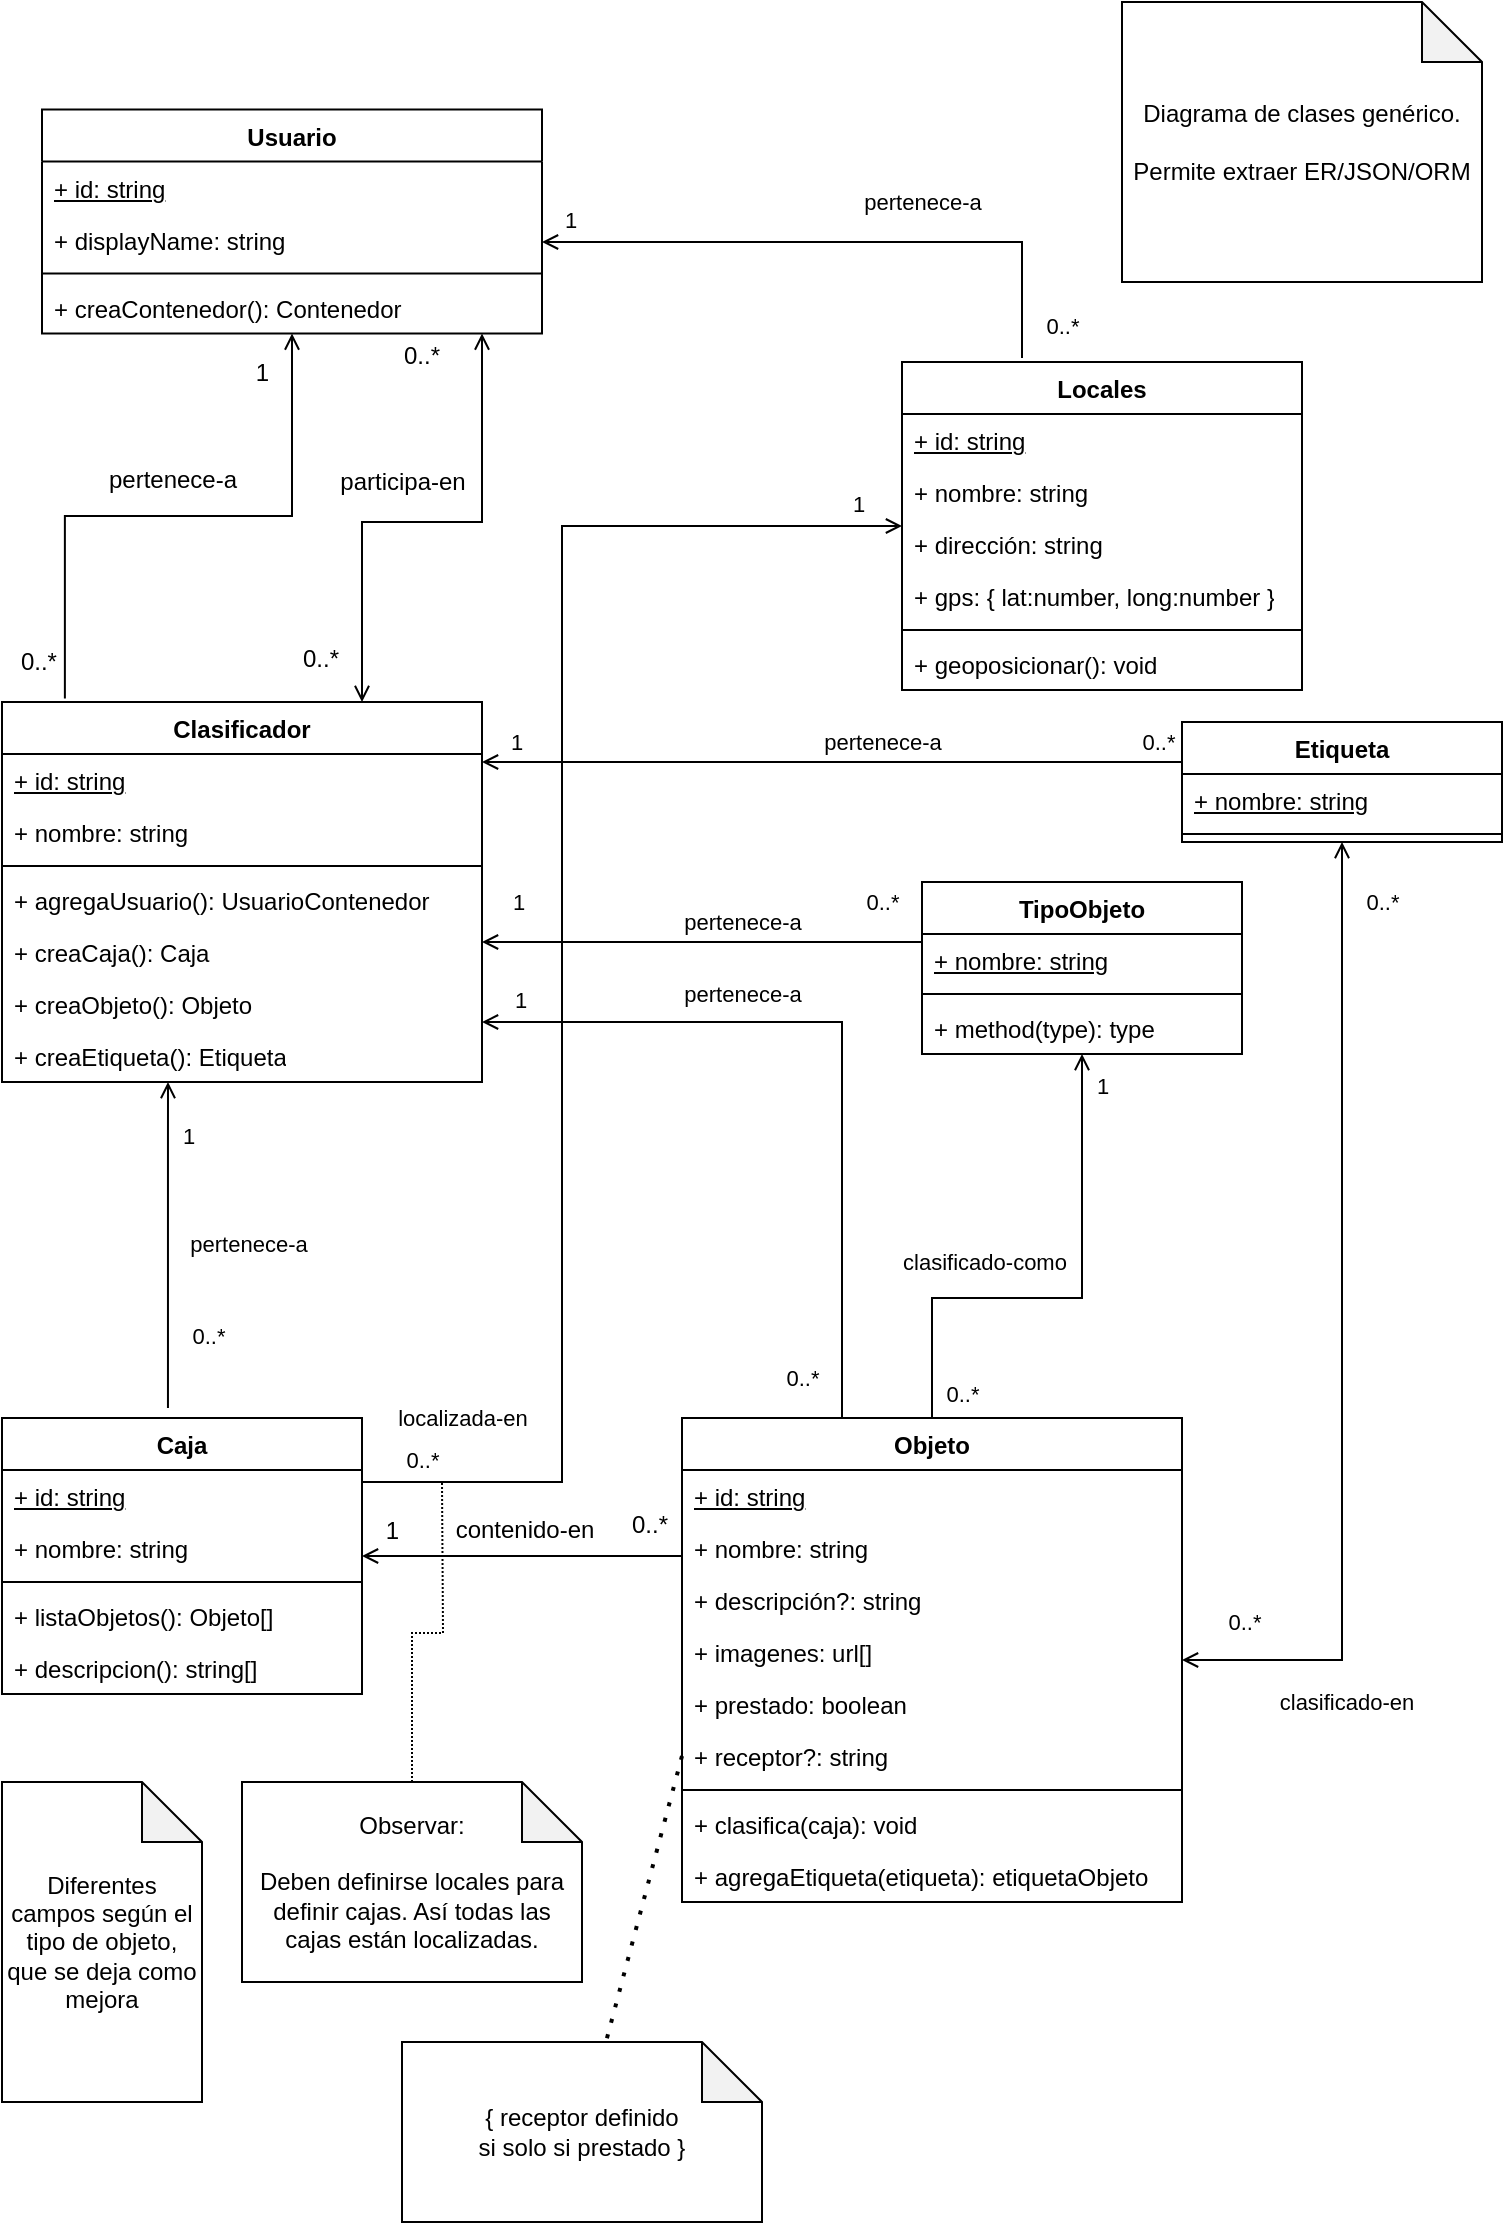 <mxfile version="22.0.2" type="device">
  <diagram id="C5RBs43oDa-KdzZeNtuy" name="Page-1">
    <mxGraphModel dx="1434" dy="883" grid="1" gridSize="10" guides="1" tooltips="1" connect="1" arrows="1" fold="1" page="1" pageScale="1" pageWidth="827" pageHeight="1169" math="0" shadow="0">
      <root>
        <mxCell id="WIyWlLk6GJQsqaUBKTNV-0" />
        <mxCell id="WIyWlLk6GJQsqaUBKTNV-1" parent="WIyWlLk6GJQsqaUBKTNV-0" />
        <mxCell id="fjV98Jkm7xAT9p4d5GUs-6" value="Clasificador" style="swimlane;fontStyle=1;align=center;verticalAlign=top;childLayout=stackLayout;horizontal=1;startSize=26;horizontalStack=0;resizeParent=1;resizeParentMax=0;resizeLast=0;collapsible=1;marginBottom=0;whiteSpace=wrap;html=1;" parent="WIyWlLk6GJQsqaUBKTNV-1" vertex="1">
          <mxGeometry x="40" y="370" width="240" height="190" as="geometry" />
        </mxCell>
        <mxCell id="fjV98Jkm7xAT9p4d5GUs-7" value="&lt;u&gt;+ id: string&lt;/u&gt;" style="text;strokeColor=none;fillColor=none;align=left;verticalAlign=top;spacingLeft=4;spacingRight=4;overflow=hidden;rotatable=0;points=[[0,0.5],[1,0.5]];portConstraint=eastwest;whiteSpace=wrap;html=1;" parent="fjV98Jkm7xAT9p4d5GUs-6" vertex="1">
          <mxGeometry y="26" width="240" height="26" as="geometry" />
        </mxCell>
        <mxCell id="fjV98Jkm7xAT9p4d5GUs-18" value="+ nombre: string" style="text;strokeColor=none;fillColor=none;align=left;verticalAlign=top;spacingLeft=4;spacingRight=4;overflow=hidden;rotatable=0;points=[[0,0.5],[1,0.5]];portConstraint=eastwest;whiteSpace=wrap;html=1;" parent="fjV98Jkm7xAT9p4d5GUs-6" vertex="1">
          <mxGeometry y="52" width="240" height="26" as="geometry" />
        </mxCell>
        <mxCell id="fjV98Jkm7xAT9p4d5GUs-8" value="" style="line;strokeWidth=1;fillColor=none;align=left;verticalAlign=middle;spacingTop=-1;spacingLeft=3;spacingRight=3;rotatable=0;labelPosition=right;points=[];portConstraint=eastwest;strokeColor=inherit;" parent="fjV98Jkm7xAT9p4d5GUs-6" vertex="1">
          <mxGeometry y="78" width="240" height="8" as="geometry" />
        </mxCell>
        <mxCell id="Adfxd0lngenPJyRESjp3-2" value="+ agregaUsuario(): UsuarioContenedor" style="text;strokeColor=none;fillColor=none;align=left;verticalAlign=top;spacingLeft=4;spacingRight=4;overflow=hidden;rotatable=0;points=[[0,0.5],[1,0.5]];portConstraint=eastwest;whiteSpace=wrap;html=1;" parent="fjV98Jkm7xAT9p4d5GUs-6" vertex="1">
          <mxGeometry y="86" width="240" height="26" as="geometry" />
        </mxCell>
        <mxCell id="fjV98Jkm7xAT9p4d5GUs-9" value="+ creaCaja(): Caja" style="text;strokeColor=none;fillColor=none;align=left;verticalAlign=top;spacingLeft=4;spacingRight=4;overflow=hidden;rotatable=0;points=[[0,0.5],[1,0.5]];portConstraint=eastwest;whiteSpace=wrap;html=1;" parent="fjV98Jkm7xAT9p4d5GUs-6" vertex="1">
          <mxGeometry y="112" width="240" height="26" as="geometry" />
        </mxCell>
        <mxCell id="fjV98Jkm7xAT9p4d5GUs-70" value="+ creaObjeto(): Objeto" style="text;strokeColor=none;fillColor=none;align=left;verticalAlign=top;spacingLeft=4;spacingRight=4;overflow=hidden;rotatable=0;points=[[0,0.5],[1,0.5]];portConstraint=eastwest;whiteSpace=wrap;html=1;" parent="fjV98Jkm7xAT9p4d5GUs-6" vertex="1">
          <mxGeometry y="138" width="240" height="26" as="geometry" />
        </mxCell>
        <mxCell id="fjV98Jkm7xAT9p4d5GUs-96" value="+ creaEtiqueta(): Etiqueta" style="text;strokeColor=none;fillColor=none;align=left;verticalAlign=top;spacingLeft=4;spacingRight=4;overflow=hidden;rotatable=0;points=[[0,0.5],[1,0.5]];portConstraint=eastwest;whiteSpace=wrap;html=1;" parent="fjV98Jkm7xAT9p4d5GUs-6" vertex="1">
          <mxGeometry y="164" width="240" height="26" as="geometry" />
        </mxCell>
        <mxCell id="PhYve7KCw_pkfZqsMKJ3-10" style="edgeStyle=orthogonalEdgeStyle;rounded=0;orthogonalLoop=1;jettySize=auto;html=1;endArrow=open;endFill=0;" parent="WIyWlLk6GJQsqaUBKTNV-1" source="fjV98Jkm7xAT9p4d5GUs-11" target="PhYve7KCw_pkfZqsMKJ3-0" edge="1">
          <mxGeometry relative="1" as="geometry">
            <Array as="points">
              <mxPoint x="505" y="668" />
              <mxPoint x="580" y="668" />
            </Array>
          </mxGeometry>
        </mxCell>
        <mxCell id="PhYve7KCw_pkfZqsMKJ3-11" value="1" style="edgeLabel;html=1;align=center;verticalAlign=middle;resizable=0;points=[];" parent="PhYve7KCw_pkfZqsMKJ3-10" vertex="1" connectable="0">
          <mxGeometry x="0.875" y="1" relative="1" as="geometry">
            <mxPoint x="11" as="offset" />
          </mxGeometry>
        </mxCell>
        <mxCell id="PhYve7KCw_pkfZqsMKJ3-12" value="0..*" style="edgeLabel;html=1;align=center;verticalAlign=middle;resizable=0;points=[];" parent="PhYve7KCw_pkfZqsMKJ3-10" vertex="1" connectable="0">
          <mxGeometry x="-0.906" relative="1" as="geometry">
            <mxPoint x="15" as="offset" />
          </mxGeometry>
        </mxCell>
        <mxCell id="PhYve7KCw_pkfZqsMKJ3-14" value="clasificado-como" style="edgeLabel;html=1;align=center;verticalAlign=middle;resizable=0;points=[];" parent="PhYve7KCw_pkfZqsMKJ3-10" vertex="1" connectable="0">
          <mxGeometry x="-0.047" y="1" relative="1" as="geometry">
            <mxPoint x="-37" y="-17" as="offset" />
          </mxGeometry>
        </mxCell>
        <mxCell id="fjV98Jkm7xAT9p4d5GUs-11" value="Objeto" style="swimlane;fontStyle=1;align=center;verticalAlign=top;childLayout=stackLayout;horizontal=1;startSize=26;horizontalStack=0;resizeParent=1;resizeParentMax=0;resizeLast=0;collapsible=1;marginBottom=0;whiteSpace=wrap;html=1;" parent="WIyWlLk6GJQsqaUBKTNV-1" vertex="1">
          <mxGeometry x="380" y="728" width="250" height="242" as="geometry" />
        </mxCell>
        <mxCell id="fjV98Jkm7xAT9p4d5GUs-12" value="&lt;u&gt;+ id: string&lt;/u&gt;" style="text;strokeColor=none;fillColor=none;align=left;verticalAlign=top;spacingLeft=4;spacingRight=4;overflow=hidden;rotatable=0;points=[[0,0.5],[1,0.5]];portConstraint=eastwest;whiteSpace=wrap;html=1;" parent="fjV98Jkm7xAT9p4d5GUs-11" vertex="1">
          <mxGeometry y="26" width="250" height="26" as="geometry" />
        </mxCell>
        <mxCell id="fjV98Jkm7xAT9p4d5GUs-19" value="+ nombre: string" style="text;strokeColor=none;fillColor=none;align=left;verticalAlign=top;spacingLeft=4;spacingRight=4;overflow=hidden;rotatable=0;points=[[0,0.5],[1,0.5]];portConstraint=eastwest;whiteSpace=wrap;html=1;" parent="fjV98Jkm7xAT9p4d5GUs-11" vertex="1">
          <mxGeometry y="52" width="250" height="26" as="geometry" />
        </mxCell>
        <mxCell id="fjV98Jkm7xAT9p4d5GUs-17" value="+ descripción?: string" style="text;strokeColor=none;fillColor=none;align=left;verticalAlign=top;spacingLeft=4;spacingRight=4;overflow=hidden;rotatable=0;points=[[0,0.5],[1,0.5]];portConstraint=eastwest;whiteSpace=wrap;html=1;" parent="fjV98Jkm7xAT9p4d5GUs-11" vertex="1">
          <mxGeometry y="78" width="250" height="26" as="geometry" />
        </mxCell>
        <mxCell id="PhYve7KCw_pkfZqsMKJ3-13" value="+ imagenes: url[]" style="text;strokeColor=none;fillColor=none;align=left;verticalAlign=top;spacingLeft=4;spacingRight=4;overflow=hidden;rotatable=0;points=[[0,0.5],[1,0.5]];portConstraint=eastwest;whiteSpace=wrap;html=1;" parent="fjV98Jkm7xAT9p4d5GUs-11" vertex="1">
          <mxGeometry y="104" width="250" height="26" as="geometry" />
        </mxCell>
        <mxCell id="PhYve7KCw_pkfZqsMKJ3-32" value="+ prestado: boolean" style="text;strokeColor=none;fillColor=none;align=left;verticalAlign=top;spacingLeft=4;spacingRight=4;overflow=hidden;rotatable=0;points=[[0,0.5],[1,0.5]];portConstraint=eastwest;whiteSpace=wrap;html=1;" parent="fjV98Jkm7xAT9p4d5GUs-11" vertex="1">
          <mxGeometry y="130" width="250" height="26" as="geometry" />
        </mxCell>
        <mxCell id="PhYve7KCw_pkfZqsMKJ3-31" value="+ receptor?: string" style="text;strokeColor=none;fillColor=none;align=left;verticalAlign=top;spacingLeft=4;spacingRight=4;overflow=hidden;rotatable=0;points=[[0,0.5],[1,0.5]];portConstraint=eastwest;whiteSpace=wrap;html=1;" parent="fjV98Jkm7xAT9p4d5GUs-11" vertex="1">
          <mxGeometry y="156" width="250" height="26" as="geometry" />
        </mxCell>
        <mxCell id="fjV98Jkm7xAT9p4d5GUs-13" value="" style="line;strokeWidth=1;fillColor=none;align=left;verticalAlign=middle;spacingTop=-1;spacingLeft=3;spacingRight=3;rotatable=0;labelPosition=right;points=[];portConstraint=eastwest;strokeColor=inherit;" parent="fjV98Jkm7xAT9p4d5GUs-11" vertex="1">
          <mxGeometry y="182" width="250" height="8" as="geometry" />
        </mxCell>
        <mxCell id="fjV98Jkm7xAT9p4d5GUs-14" value="+ clasifica(caja): void" style="text;strokeColor=none;fillColor=none;align=left;verticalAlign=top;spacingLeft=4;spacingRight=4;overflow=hidden;rotatable=0;points=[[0,0.5],[1,0.5]];portConstraint=eastwest;whiteSpace=wrap;html=1;" parent="fjV98Jkm7xAT9p4d5GUs-11" vertex="1">
          <mxGeometry y="190" width="250" height="26" as="geometry" />
        </mxCell>
        <mxCell id="fjV98Jkm7xAT9p4d5GUs-89" value="+ agregaEtiqueta(etiqueta): etiquetaObjeto" style="text;strokeColor=none;fillColor=none;align=left;verticalAlign=top;spacingLeft=4;spacingRight=4;overflow=hidden;rotatable=0;points=[[0,0.5],[1,0.5]];portConstraint=eastwest;whiteSpace=wrap;html=1;" parent="fjV98Jkm7xAT9p4d5GUs-11" vertex="1">
          <mxGeometry y="216" width="250" height="26" as="geometry" />
        </mxCell>
        <mxCell id="PhYve7KCw_pkfZqsMKJ3-24" style="edgeStyle=orthogonalEdgeStyle;rounded=0;orthogonalLoop=1;jettySize=auto;html=1;entryX=0.3;entryY=-0.012;entryDx=0;entryDy=0;endArrow=none;endFill=0;startArrow=open;startFill=0;entryPerimeter=0;" parent="WIyWlLk6GJQsqaUBKTNV-1" source="fjV98Jkm7xAT9p4d5GUs-28" target="PhYve7KCw_pkfZqsMKJ3-15" edge="1">
          <mxGeometry relative="1" as="geometry">
            <Array as="points">
              <mxPoint x="550" y="140" />
            </Array>
          </mxGeometry>
        </mxCell>
        <mxCell id="PhYve7KCw_pkfZqsMKJ3-25" value="1" style="edgeLabel;html=1;align=center;verticalAlign=middle;resizable=0;points=[];" parent="PhYve7KCw_pkfZqsMKJ3-24" vertex="1" connectable="0">
          <mxGeometry x="-0.953" y="-1" relative="1" as="geometry">
            <mxPoint x="7" y="-12" as="offset" />
          </mxGeometry>
        </mxCell>
        <mxCell id="PhYve7KCw_pkfZqsMKJ3-26" value="0..*" style="edgeLabel;html=1;align=center;verticalAlign=middle;resizable=0;points=[];" parent="PhYve7KCw_pkfZqsMKJ3-24" vertex="1" connectable="0">
          <mxGeometry x="0.893" y="-3" relative="1" as="geometry">
            <mxPoint x="23" as="offset" />
          </mxGeometry>
        </mxCell>
        <mxCell id="PhYve7KCw_pkfZqsMKJ3-27" value="pertenece-a" style="edgeLabel;html=1;align=center;verticalAlign=middle;resizable=0;points=[];" parent="PhYve7KCw_pkfZqsMKJ3-24" vertex="1" connectable="0">
          <mxGeometry x="-0.016" y="-1" relative="1" as="geometry">
            <mxPoint x="43" y="-21" as="offset" />
          </mxGeometry>
        </mxCell>
        <mxCell id="fjV98Jkm7xAT9p4d5GUs-28" value="Usuario" style="swimlane;fontStyle=1;align=center;verticalAlign=top;childLayout=stackLayout;horizontal=1;startSize=26;horizontalStack=0;resizeParent=1;resizeParentMax=0;resizeLast=0;collapsible=1;marginBottom=0;whiteSpace=wrap;html=1;" parent="WIyWlLk6GJQsqaUBKTNV-1" vertex="1">
          <mxGeometry x="60" y="73.73" width="250" height="112" as="geometry" />
        </mxCell>
        <mxCell id="fjV98Jkm7xAT9p4d5GUs-29" value="&lt;u&gt;+ id: string&lt;/u&gt;" style="text;strokeColor=none;fillColor=none;align=left;verticalAlign=top;spacingLeft=4;spacingRight=4;overflow=hidden;rotatable=0;points=[[0,0.5],[1,0.5]];portConstraint=eastwest;whiteSpace=wrap;html=1;" parent="fjV98Jkm7xAT9p4d5GUs-28" vertex="1">
          <mxGeometry y="26" width="250" height="26" as="geometry" />
        </mxCell>
        <mxCell id="fjV98Jkm7xAT9p4d5GUs-32" value="+ displayName: string" style="text;strokeColor=none;fillColor=none;align=left;verticalAlign=top;spacingLeft=4;spacingRight=4;overflow=hidden;rotatable=0;points=[[0,0.5],[1,0.5]];portConstraint=eastwest;whiteSpace=wrap;html=1;" parent="fjV98Jkm7xAT9p4d5GUs-28" vertex="1">
          <mxGeometry y="52" width="250" height="26" as="geometry" />
        </mxCell>
        <mxCell id="fjV98Jkm7xAT9p4d5GUs-30" value="" style="line;strokeWidth=1;fillColor=none;align=left;verticalAlign=middle;spacingTop=-1;spacingLeft=3;spacingRight=3;rotatable=0;labelPosition=right;points=[];portConstraint=eastwest;strokeColor=inherit;" parent="fjV98Jkm7xAT9p4d5GUs-28" vertex="1">
          <mxGeometry y="78" width="250" height="8" as="geometry" />
        </mxCell>
        <mxCell id="fjV98Jkm7xAT9p4d5GUs-31" value="+ creaContenedor(): Contenedor" style="text;strokeColor=none;fillColor=none;align=left;verticalAlign=top;spacingLeft=4;spacingRight=4;overflow=hidden;rotatable=0;points=[[0,0.5],[1,0.5]];portConstraint=eastwest;whiteSpace=wrap;html=1;" parent="fjV98Jkm7xAT9p4d5GUs-28" vertex="1">
          <mxGeometry y="86" width="250" height="26" as="geometry" />
        </mxCell>
        <mxCell id="fjV98Jkm7xAT9p4d5GUs-33" value="" style="endArrow=open;shadow=0;strokeWidth=1;rounded=0;endFill=1;edgeStyle=elbowEdgeStyle;elbow=vertical;exitX=0.131;exitY=-0.009;exitDx=0;exitDy=0;exitPerimeter=0;" parent="WIyWlLk6GJQsqaUBKTNV-1" source="fjV98Jkm7xAT9p4d5GUs-6" target="fjV98Jkm7xAT9p4d5GUs-28" edge="1">
          <mxGeometry x="0.5" y="41" relative="1" as="geometry">
            <mxPoint x="90" y="313.73" as="sourcePoint" />
            <mxPoint x="100" y="223.73" as="targetPoint" />
            <mxPoint x="-40" y="32" as="offset" />
            <Array as="points" />
          </mxGeometry>
        </mxCell>
        <mxCell id="fjV98Jkm7xAT9p4d5GUs-34" value="0..*" style="resizable=0;align=left;verticalAlign=bottom;labelBackgroundColor=none;fontSize=12;" parent="fjV98Jkm7xAT9p4d5GUs-33" connectable="0" vertex="1">
          <mxGeometry x="-1" relative="1" as="geometry">
            <mxPoint x="-24" y="-10" as="offset" />
          </mxGeometry>
        </mxCell>
        <mxCell id="fjV98Jkm7xAT9p4d5GUs-35" value="1" style="resizable=0;align=right;verticalAlign=bottom;labelBackgroundColor=none;fontSize=12;" parent="fjV98Jkm7xAT9p4d5GUs-33" connectable="0" vertex="1">
          <mxGeometry x="1" relative="1" as="geometry">
            <mxPoint x="-10" y="28" as="offset" />
          </mxGeometry>
        </mxCell>
        <mxCell id="fjV98Jkm7xAT9p4d5GUs-36" value="pertenece-a" style="text;html=1;resizable=0;points=[];;align=center;verticalAlign=middle;labelBackgroundColor=none;rounded=0;shadow=0;strokeWidth=1;fontSize=12;" parent="fjV98Jkm7xAT9p4d5GUs-33" vertex="1" connectable="0">
          <mxGeometry x="0.5" y="49" relative="1" as="geometry">
            <mxPoint x="-11" y="-1" as="offset" />
          </mxGeometry>
        </mxCell>
        <mxCell id="fjV98Jkm7xAT9p4d5GUs-45" value="" style="endArrow=open;shadow=0;strokeWidth=1;rounded=0;endFill=1;edgeStyle=elbowEdgeStyle;elbow=vertical;entryX=0.75;entryY=0;entryDx=0;entryDy=0;startArrow=open;startFill=0;" parent="WIyWlLk6GJQsqaUBKTNV-1" source="fjV98Jkm7xAT9p4d5GUs-28" target="fjV98Jkm7xAT9p4d5GUs-6" edge="1">
          <mxGeometry x="0.5" y="41" relative="1" as="geometry">
            <mxPoint x="450" y="150.73" as="sourcePoint" />
            <mxPoint x="220.0" y="336.704" as="targetPoint" />
            <mxPoint x="-40" y="32" as="offset" />
            <Array as="points">
              <mxPoint x="280" y="280" />
              <mxPoint x="360" y="310" />
              <mxPoint x="380" y="300" />
              <mxPoint x="404.04" y="258.72" />
            </Array>
          </mxGeometry>
        </mxCell>
        <mxCell id="fjV98Jkm7xAT9p4d5GUs-46" value="0..*" style="resizable=0;align=left;verticalAlign=bottom;labelBackgroundColor=none;fontSize=12;" parent="fjV98Jkm7xAT9p4d5GUs-45" connectable="0" vertex="1">
          <mxGeometry x="-1" relative="1" as="geometry">
            <mxPoint x="-41" y="20" as="offset" />
          </mxGeometry>
        </mxCell>
        <mxCell id="fjV98Jkm7xAT9p4d5GUs-47" value="0..*" style="resizable=0;align=right;verticalAlign=bottom;labelBackgroundColor=none;fontSize=12;" parent="fjV98Jkm7xAT9p4d5GUs-45" connectable="0" vertex="1">
          <mxGeometry x="1" relative="1" as="geometry">
            <mxPoint x="-10" y="-13" as="offset" />
          </mxGeometry>
        </mxCell>
        <mxCell id="fjV98Jkm7xAT9p4d5GUs-48" value="participa-en" style="text;html=1;resizable=0;points=[];;align=center;verticalAlign=middle;labelBackgroundColor=none;rounded=0;shadow=0;strokeWidth=1;fontSize=12;" parent="fjV98Jkm7xAT9p4d5GUs-45" vertex="1" connectable="0">
          <mxGeometry x="0.5" y="49" relative="1" as="geometry">
            <mxPoint x="-29" y="-49" as="offset" />
          </mxGeometry>
        </mxCell>
        <mxCell id="fjV98Jkm7xAT9p4d5GUs-51" value="Caja" style="swimlane;fontStyle=1;align=center;verticalAlign=top;childLayout=stackLayout;horizontal=1;startSize=26;horizontalStack=0;resizeParent=1;resizeParentMax=0;resizeLast=0;collapsible=1;marginBottom=0;whiteSpace=wrap;html=1;" parent="WIyWlLk6GJQsqaUBKTNV-1" vertex="1">
          <mxGeometry x="40" y="728" width="180" height="138" as="geometry" />
        </mxCell>
        <mxCell id="fjV98Jkm7xAT9p4d5GUs-52" value="&lt;u&gt;+ id: string&lt;/u&gt;" style="text;strokeColor=none;fillColor=none;align=left;verticalAlign=top;spacingLeft=4;spacingRight=4;overflow=hidden;rotatable=0;points=[[0,0.5],[1,0.5]];portConstraint=eastwest;whiteSpace=wrap;html=1;" parent="fjV98Jkm7xAT9p4d5GUs-51" vertex="1">
          <mxGeometry y="26" width="180" height="26" as="geometry" />
        </mxCell>
        <mxCell id="fjV98Jkm7xAT9p4d5GUs-53" value="+ nombre: string" style="text;strokeColor=none;fillColor=none;align=left;verticalAlign=top;spacingLeft=4;spacingRight=4;overflow=hidden;rotatable=0;points=[[0,0.5],[1,0.5]];portConstraint=eastwest;whiteSpace=wrap;html=1;" parent="fjV98Jkm7xAT9p4d5GUs-51" vertex="1">
          <mxGeometry y="52" width="180" height="26" as="geometry" />
        </mxCell>
        <mxCell id="fjV98Jkm7xAT9p4d5GUs-54" value="" style="line;strokeWidth=1;fillColor=none;align=left;verticalAlign=middle;spacingTop=-1;spacingLeft=3;spacingRight=3;rotatable=0;labelPosition=right;points=[];portConstraint=eastwest;strokeColor=inherit;" parent="fjV98Jkm7xAT9p4d5GUs-51" vertex="1">
          <mxGeometry y="78" width="180" height="8" as="geometry" />
        </mxCell>
        <mxCell id="fjV98Jkm7xAT9p4d5GUs-55" value="+ listaObjetos(): Objeto[]" style="text;strokeColor=none;fillColor=none;align=left;verticalAlign=top;spacingLeft=4;spacingRight=4;overflow=hidden;rotatable=0;points=[[0,0.5],[1,0.5]];portConstraint=eastwest;whiteSpace=wrap;html=1;" parent="fjV98Jkm7xAT9p4d5GUs-51" vertex="1">
          <mxGeometry y="86" width="180" height="26" as="geometry" />
        </mxCell>
        <mxCell id="fjV98Jkm7xAT9p4d5GUs-71" value="+ descripcion(): string[]" style="text;strokeColor=none;fillColor=none;align=left;verticalAlign=top;spacingLeft=4;spacingRight=4;overflow=hidden;rotatable=0;points=[[0,0.5],[1,0.5]];portConstraint=eastwest;whiteSpace=wrap;html=1;" parent="fjV98Jkm7xAT9p4d5GUs-51" vertex="1">
          <mxGeometry y="112" width="180" height="26" as="geometry" />
        </mxCell>
        <mxCell id="fjV98Jkm7xAT9p4d5GUs-21" value="" style="endArrow=open;shadow=0;strokeWidth=1;rounded=0;endFill=1;edgeStyle=elbowEdgeStyle;elbow=vertical;" parent="WIyWlLk6GJQsqaUBKTNV-1" source="fjV98Jkm7xAT9p4d5GUs-11" target="fjV98Jkm7xAT9p4d5GUs-51" edge="1">
          <mxGeometry x="0.5" y="41" relative="1" as="geometry">
            <mxPoint x="370" y="738" as="sourcePoint" />
            <mxPoint x="381" y="702" as="targetPoint" />
            <mxPoint x="-40" y="32" as="offset" />
            <Array as="points" />
          </mxGeometry>
        </mxCell>
        <mxCell id="fjV98Jkm7xAT9p4d5GUs-22" value="0..*" style="resizable=0;align=left;verticalAlign=bottom;labelBackgroundColor=none;fontSize=12;" parent="fjV98Jkm7xAT9p4d5GUs-21" connectable="0" vertex="1">
          <mxGeometry x="-1" relative="1" as="geometry">
            <mxPoint x="-27" y="-7" as="offset" />
          </mxGeometry>
        </mxCell>
        <mxCell id="fjV98Jkm7xAT9p4d5GUs-23" value="1" style="resizable=0;align=right;verticalAlign=bottom;labelBackgroundColor=none;fontSize=12;" parent="fjV98Jkm7xAT9p4d5GUs-21" connectable="0" vertex="1">
          <mxGeometry x="1" relative="1" as="geometry">
            <mxPoint x="20" y="-4" as="offset" />
          </mxGeometry>
        </mxCell>
        <mxCell id="fjV98Jkm7xAT9p4d5GUs-24" value="contenido-en" style="text;html=1;resizable=0;points=[];;align=center;verticalAlign=middle;labelBackgroundColor=none;rounded=0;shadow=0;strokeWidth=1;fontSize=12;" parent="fjV98Jkm7xAT9p4d5GUs-21" vertex="1" connectable="0">
          <mxGeometry x="0.5" y="49" relative="1" as="geometry">
            <mxPoint x="41" y="-62" as="offset" />
          </mxGeometry>
        </mxCell>
        <mxCell id="fjV98Jkm7xAT9p4d5GUs-57" style="edgeStyle=orthogonalEdgeStyle;rounded=0;orthogonalLoop=1;jettySize=auto;html=1;exitX=0.5;exitY=0;exitDx=0;exitDy=0;endArrow=open;endFill=0;" parent="WIyWlLk6GJQsqaUBKTNV-1" target="fjV98Jkm7xAT9p4d5GUs-6" edge="1">
          <mxGeometry relative="1" as="geometry">
            <mxPoint x="515" y="728" as="sourcePoint" />
            <mxPoint x="290" y="530" as="targetPoint" />
            <Array as="points">
              <mxPoint x="460" y="728" />
              <mxPoint x="460" y="530" />
            </Array>
          </mxGeometry>
        </mxCell>
        <mxCell id="fjV98Jkm7xAT9p4d5GUs-63" value="1" style="edgeLabel;html=1;align=center;verticalAlign=middle;resizable=0;points=[];" parent="fjV98Jkm7xAT9p4d5GUs-57" vertex="1" connectable="0">
          <mxGeometry x="0.908" relative="1" as="geometry">
            <mxPoint x="-1" y="-11" as="offset" />
          </mxGeometry>
        </mxCell>
        <mxCell id="fjV98Jkm7xAT9p4d5GUs-64" value="0..*" style="edgeLabel;html=1;align=center;verticalAlign=middle;resizable=0;points=[];" parent="fjV98Jkm7xAT9p4d5GUs-57" vertex="1" connectable="0">
          <mxGeometry x="-0.935" y="-2" relative="1" as="geometry">
            <mxPoint x="-61" y="-18" as="offset" />
          </mxGeometry>
        </mxCell>
        <mxCell id="fjV98Jkm7xAT9p4d5GUs-68" value="pertenece-a" style="edgeLabel;html=1;align=center;verticalAlign=middle;resizable=0;points=[];" parent="fjV98Jkm7xAT9p4d5GUs-57" vertex="1" connectable="0">
          <mxGeometry x="-0.051" relative="1" as="geometry">
            <mxPoint x="-50" y="-62" as="offset" />
          </mxGeometry>
        </mxCell>
        <mxCell id="fjV98Jkm7xAT9p4d5GUs-56" style="edgeStyle=elbowEdgeStyle;rounded=0;orthogonalLoop=1;jettySize=auto;html=1;exitX=0.461;exitY=-0.036;exitDx=0;exitDy=0;elbow=vertical;endArrow=open;endFill=0;exitPerimeter=0;" parent="WIyWlLk6GJQsqaUBKTNV-1" source="fjV98Jkm7xAT9p4d5GUs-51" target="fjV98Jkm7xAT9p4d5GUs-6" edge="1">
          <mxGeometry relative="1" as="geometry">
            <mxPoint x="120" y="560" as="targetPoint" />
            <Array as="points">
              <mxPoint x="123" y="588" />
            </Array>
          </mxGeometry>
        </mxCell>
        <mxCell id="fjV98Jkm7xAT9p4d5GUs-58" value="0..*" style="edgeLabel;html=1;align=center;verticalAlign=middle;resizable=0;points=[];" parent="fjV98Jkm7xAT9p4d5GUs-56" vertex="1" connectable="0">
          <mxGeometry x="-0.55" y="-4" relative="1" as="geometry">
            <mxPoint x="16" as="offset" />
          </mxGeometry>
        </mxCell>
        <mxCell id="fjV98Jkm7xAT9p4d5GUs-59" value="1" style="edgeLabel;html=1;align=center;verticalAlign=middle;resizable=0;points=[];" parent="fjV98Jkm7xAT9p4d5GUs-56" vertex="1" connectable="0">
          <mxGeometry x="0.675" y="-1" relative="1" as="geometry">
            <mxPoint x="9" as="offset" />
          </mxGeometry>
        </mxCell>
        <mxCell id="fjV98Jkm7xAT9p4d5GUs-69" value="pertenece-a" style="edgeLabel;html=1;align=center;verticalAlign=middle;resizable=0;points=[];" parent="fjV98Jkm7xAT9p4d5GUs-56" vertex="1" connectable="0">
          <mxGeometry x="-0.025" y="-1" relative="1" as="geometry">
            <mxPoint x="39" y="-3" as="offset" />
          </mxGeometry>
        </mxCell>
        <mxCell id="fjV98Jkm7xAT9p4d5GUs-74" value="Etiqueta" style="swimlane;fontStyle=1;align=center;verticalAlign=top;childLayout=stackLayout;horizontal=1;startSize=26;horizontalStack=0;resizeParent=1;resizeParentMax=0;resizeLast=0;collapsible=1;marginBottom=0;whiteSpace=wrap;html=1;" parent="WIyWlLk6GJQsqaUBKTNV-1" vertex="1">
          <mxGeometry x="630" y="380" width="160" height="60" as="geometry" />
        </mxCell>
        <mxCell id="fjV98Jkm7xAT9p4d5GUs-78" value="&lt;u&gt;+ nombre: string&lt;/u&gt;" style="text;strokeColor=none;fillColor=none;align=left;verticalAlign=top;spacingLeft=4;spacingRight=4;overflow=hidden;rotatable=0;points=[[0,0.5],[1,0.5]];portConstraint=eastwest;whiteSpace=wrap;html=1;" parent="fjV98Jkm7xAT9p4d5GUs-74" vertex="1">
          <mxGeometry y="26" width="160" height="26" as="geometry" />
        </mxCell>
        <mxCell id="fjV98Jkm7xAT9p4d5GUs-76" value="" style="line;strokeWidth=1;fillColor=none;align=left;verticalAlign=middle;spacingTop=-1;spacingLeft=3;spacingRight=3;rotatable=0;labelPosition=right;points=[];portConstraint=eastwest;strokeColor=inherit;" parent="fjV98Jkm7xAT9p4d5GUs-74" vertex="1">
          <mxGeometry y="52" width="160" height="8" as="geometry" />
        </mxCell>
        <mxCell id="fjV98Jkm7xAT9p4d5GUs-79" style="edgeStyle=orthogonalEdgeStyle;rounded=0;orthogonalLoop=1;jettySize=auto;html=1;endArrow=open;endFill=0;" parent="WIyWlLk6GJQsqaUBKTNV-1" source="fjV98Jkm7xAT9p4d5GUs-74" target="fjV98Jkm7xAT9p4d5GUs-6" edge="1">
          <mxGeometry relative="1" as="geometry">
            <mxPoint x="710" y="281.79" as="sourcePoint" />
            <mxPoint x="260" y="313.732" as="targetPoint" />
            <Array as="points">
              <mxPoint x="600" y="400" />
              <mxPoint x="600" y="400" />
            </Array>
          </mxGeometry>
        </mxCell>
        <mxCell id="fjV98Jkm7xAT9p4d5GUs-80" value="pertenece-a" style="edgeLabel;html=1;align=center;verticalAlign=middle;resizable=0;points=[];" parent="fjV98Jkm7xAT9p4d5GUs-79" vertex="1" connectable="0">
          <mxGeometry x="-0.141" relative="1" as="geometry">
            <mxPoint y="-10" as="offset" />
          </mxGeometry>
        </mxCell>
        <mxCell id="fjV98Jkm7xAT9p4d5GUs-81" value="1" style="edgeLabel;html=1;align=center;verticalAlign=middle;resizable=0;points=[];" parent="fjV98Jkm7xAT9p4d5GUs-79" vertex="1" connectable="0">
          <mxGeometry x="0.878" relative="1" as="geometry">
            <mxPoint x="-5" y="-10" as="offset" />
          </mxGeometry>
        </mxCell>
        <mxCell id="fjV98Jkm7xAT9p4d5GUs-82" value="0..*" style="edgeLabel;html=1;align=center;verticalAlign=middle;resizable=0;points=[];" parent="fjV98Jkm7xAT9p4d5GUs-79" vertex="1" connectable="0">
          <mxGeometry x="-0.932" y="2" relative="1" as="geometry">
            <mxPoint y="-12" as="offset" />
          </mxGeometry>
        </mxCell>
        <mxCell id="fjV98Jkm7xAT9p4d5GUs-88" style="edgeStyle=orthogonalEdgeStyle;rounded=0;orthogonalLoop=1;jettySize=auto;html=1;endArrow=open;endFill=0;startArrow=open;startFill=0;" parent="WIyWlLk6GJQsqaUBKTNV-1" source="fjV98Jkm7xAT9p4d5GUs-74" target="fjV98Jkm7xAT9p4d5GUs-11" edge="1">
          <mxGeometry relative="1" as="geometry">
            <mxPoint x="630" y="1068.5" as="sourcePoint" />
            <Array as="points">
              <mxPoint x="710" y="849" />
            </Array>
          </mxGeometry>
        </mxCell>
        <mxCell id="fjV98Jkm7xAT9p4d5GUs-93" value="clasificado-en" style="edgeLabel;html=1;align=center;verticalAlign=middle;resizable=0;points=[];" parent="fjV98Jkm7xAT9p4d5GUs-88" vertex="1" connectable="0">
          <mxGeometry x="0.099" y="2" relative="1" as="geometry">
            <mxPoint y="161" as="offset" />
          </mxGeometry>
        </mxCell>
        <mxCell id="fjV98Jkm7xAT9p4d5GUs-94" value="0..*" style="edgeLabel;html=1;align=center;verticalAlign=middle;resizable=0;points=[];" parent="fjV98Jkm7xAT9p4d5GUs-88" vertex="1" connectable="0">
          <mxGeometry x="-0.713" y="2" relative="1" as="geometry">
            <mxPoint x="18" y="-40" as="offset" />
          </mxGeometry>
        </mxCell>
        <mxCell id="fjV98Jkm7xAT9p4d5GUs-95" value="0..*" style="edgeLabel;html=1;align=center;verticalAlign=middle;resizable=0;points=[];" parent="fjV98Jkm7xAT9p4d5GUs-88" vertex="1" connectable="0">
          <mxGeometry x="0.782" y="2" relative="1" as="geometry">
            <mxPoint x="-23" y="-21" as="offset" />
          </mxGeometry>
        </mxCell>
        <mxCell id="Adfxd0lngenPJyRESjp3-0" value="Diagrama de clases genérico.&lt;br&gt;&lt;br&gt;Permite extraer ER/JSON/ORM" style="shape=note;whiteSpace=wrap;html=1;backgroundOutline=1;darkOpacity=0.05;" parent="WIyWlLk6GJQsqaUBKTNV-1" vertex="1">
          <mxGeometry x="600" y="20" width="180" height="140" as="geometry" />
        </mxCell>
        <mxCell id="Adfxd0lngenPJyRESjp3-3" value="Diferentes campos según el tipo de objeto, que se deja como mejora" style="shape=note;whiteSpace=wrap;html=1;backgroundOutline=1;darkOpacity=0.05;" parent="WIyWlLk6GJQsqaUBKTNV-1" vertex="1">
          <mxGeometry x="40" y="910" width="100" height="160" as="geometry" />
        </mxCell>
        <mxCell id="PhYve7KCw_pkfZqsMKJ3-0" value="TipoObjeto" style="swimlane;fontStyle=1;align=center;verticalAlign=top;childLayout=stackLayout;horizontal=1;startSize=26;horizontalStack=0;resizeParent=1;resizeParentMax=0;resizeLast=0;collapsible=1;marginBottom=0;whiteSpace=wrap;html=1;" parent="WIyWlLk6GJQsqaUBKTNV-1" vertex="1">
          <mxGeometry x="500" y="460" width="160" height="86" as="geometry" />
        </mxCell>
        <mxCell id="PhYve7KCw_pkfZqsMKJ3-1" value="&lt;u&gt;+ nombre: string&lt;/u&gt;" style="text;strokeColor=none;fillColor=none;align=left;verticalAlign=top;spacingLeft=4;spacingRight=4;overflow=hidden;rotatable=0;points=[[0,0.5],[1,0.5]];portConstraint=eastwest;whiteSpace=wrap;html=1;" parent="PhYve7KCw_pkfZqsMKJ3-0" vertex="1">
          <mxGeometry y="26" width="160" height="26" as="geometry" />
        </mxCell>
        <mxCell id="PhYve7KCw_pkfZqsMKJ3-2" value="" style="line;strokeWidth=1;fillColor=none;align=left;verticalAlign=middle;spacingTop=-1;spacingLeft=3;spacingRight=3;rotatable=0;labelPosition=right;points=[];portConstraint=eastwest;strokeColor=inherit;" parent="PhYve7KCw_pkfZqsMKJ3-0" vertex="1">
          <mxGeometry y="52" width="160" height="8" as="geometry" />
        </mxCell>
        <mxCell id="PhYve7KCw_pkfZqsMKJ3-3" value="+ method(type): type" style="text;strokeColor=none;fillColor=none;align=left;verticalAlign=top;spacingLeft=4;spacingRight=4;overflow=hidden;rotatable=0;points=[[0,0.5],[1,0.5]];portConstraint=eastwest;whiteSpace=wrap;html=1;" parent="PhYve7KCw_pkfZqsMKJ3-0" vertex="1">
          <mxGeometry y="60" width="160" height="26" as="geometry" />
        </mxCell>
        <mxCell id="PhYve7KCw_pkfZqsMKJ3-6" style="edgeStyle=orthogonalEdgeStyle;rounded=0;orthogonalLoop=1;jettySize=auto;html=1;endArrow=open;endFill=0;" parent="WIyWlLk6GJQsqaUBKTNV-1" source="PhYve7KCw_pkfZqsMKJ3-1" target="fjV98Jkm7xAT9p4d5GUs-6" edge="1">
          <mxGeometry relative="1" as="geometry">
            <Array as="points">
              <mxPoint x="420" y="490" />
              <mxPoint x="420" y="490" />
            </Array>
          </mxGeometry>
        </mxCell>
        <mxCell id="PhYve7KCw_pkfZqsMKJ3-7" value="pertenece-a" style="edgeLabel;html=1;align=center;verticalAlign=middle;resizable=0;points=[];" parent="PhYve7KCw_pkfZqsMKJ3-6" vertex="1" connectable="0">
          <mxGeometry x="-0.045" y="2" relative="1" as="geometry">
            <mxPoint x="15" y="-12" as="offset" />
          </mxGeometry>
        </mxCell>
        <mxCell id="PhYve7KCw_pkfZqsMKJ3-8" value="1" style="edgeLabel;html=1;align=center;verticalAlign=middle;resizable=0;points=[];" parent="PhYve7KCw_pkfZqsMKJ3-6" vertex="1" connectable="0">
          <mxGeometry x="0.836" y="2" relative="1" as="geometry">
            <mxPoint y="-22" as="offset" />
          </mxGeometry>
        </mxCell>
        <mxCell id="PhYve7KCw_pkfZqsMKJ3-9" value="0..*" style="edgeLabel;html=1;align=center;verticalAlign=middle;resizable=0;points=[];" parent="PhYve7KCw_pkfZqsMKJ3-6" vertex="1" connectable="0">
          <mxGeometry x="-0.873" y="-1" relative="1" as="geometry">
            <mxPoint x="-6" y="-19" as="offset" />
          </mxGeometry>
        </mxCell>
        <mxCell id="PhYve7KCw_pkfZqsMKJ3-19" style="edgeStyle=orthogonalEdgeStyle;rounded=0;orthogonalLoop=1;jettySize=auto;html=1;endArrow=none;endFill=0;startArrow=open;startFill=0;" parent="WIyWlLk6GJQsqaUBKTNV-1" source="PhYve7KCw_pkfZqsMKJ3-15" target="fjV98Jkm7xAT9p4d5GUs-51" edge="1">
          <mxGeometry relative="1" as="geometry">
            <Array as="points">
              <mxPoint x="320" y="760" />
            </Array>
          </mxGeometry>
        </mxCell>
        <mxCell id="PhYve7KCw_pkfZqsMKJ3-20" value="0..*" style="edgeLabel;html=1;align=center;verticalAlign=middle;resizable=0;points=[];" parent="PhYve7KCw_pkfZqsMKJ3-19" vertex="1" connectable="0">
          <mxGeometry x="0.63" y="1" relative="1" as="geometry">
            <mxPoint x="-71" y="27" as="offset" />
          </mxGeometry>
        </mxCell>
        <mxCell id="PhYve7KCw_pkfZqsMKJ3-21" value="1" style="edgeLabel;html=1;align=center;verticalAlign=middle;resizable=0;points=[];" parent="PhYve7KCw_pkfZqsMKJ3-19" vertex="1" connectable="0">
          <mxGeometry x="-0.809" y="-2" relative="1" as="geometry">
            <mxPoint x="49" y="-9" as="offset" />
          </mxGeometry>
        </mxCell>
        <mxCell id="PhYve7KCw_pkfZqsMKJ3-28" value="localizada-en" style="edgeLabel;html=1;align=center;verticalAlign=middle;resizable=0;points=[];" parent="PhYve7KCw_pkfZqsMKJ3-19" vertex="1" connectable="0">
          <mxGeometry x="0.269" relative="1" as="geometry">
            <mxPoint x="-50" y="141" as="offset" />
          </mxGeometry>
        </mxCell>
        <mxCell id="PhYve7KCw_pkfZqsMKJ3-15" value="Locales" style="swimlane;fontStyle=1;align=center;verticalAlign=top;childLayout=stackLayout;horizontal=1;startSize=26;horizontalStack=0;resizeParent=1;resizeParentMax=0;resizeLast=0;collapsible=1;marginBottom=0;whiteSpace=wrap;html=1;" parent="WIyWlLk6GJQsqaUBKTNV-1" vertex="1">
          <mxGeometry x="490" y="200" width="200" height="164" as="geometry" />
        </mxCell>
        <mxCell id="PhYve7KCw_pkfZqsMKJ3-30" value="&lt;u&gt;+ id: string&lt;/u&gt;" style="text;strokeColor=none;fillColor=none;align=left;verticalAlign=top;spacingLeft=4;spacingRight=4;overflow=hidden;rotatable=0;points=[[0,0.5],[1,0.5]];portConstraint=eastwest;whiteSpace=wrap;html=1;" parent="PhYve7KCw_pkfZqsMKJ3-15" vertex="1">
          <mxGeometry y="26" width="200" height="26" as="geometry" />
        </mxCell>
        <mxCell id="PhYve7KCw_pkfZqsMKJ3-16" value="+ nombre: string" style="text;strokeColor=none;fillColor=none;align=left;verticalAlign=top;spacingLeft=4;spacingRight=4;overflow=hidden;rotatable=0;points=[[0,0.5],[1,0.5]];portConstraint=eastwest;whiteSpace=wrap;html=1;" parent="PhYve7KCw_pkfZqsMKJ3-15" vertex="1">
          <mxGeometry y="52" width="200" height="26" as="geometry" />
        </mxCell>
        <mxCell id="PhYve7KCw_pkfZqsMKJ3-22" value="+ dirección: string" style="text;strokeColor=none;fillColor=none;align=left;verticalAlign=top;spacingLeft=4;spacingRight=4;overflow=hidden;rotatable=0;points=[[0,0.5],[1,0.5]];portConstraint=eastwest;whiteSpace=wrap;html=1;" parent="PhYve7KCw_pkfZqsMKJ3-15" vertex="1">
          <mxGeometry y="78" width="200" height="26" as="geometry" />
        </mxCell>
        <mxCell id="PhYve7KCw_pkfZqsMKJ3-29" value="+ gps: { lat:number, long:number }" style="text;strokeColor=none;fillColor=none;align=left;verticalAlign=top;spacingLeft=4;spacingRight=4;overflow=hidden;rotatable=0;points=[[0,0.5],[1,0.5]];portConstraint=eastwest;whiteSpace=wrap;html=1;" parent="PhYve7KCw_pkfZqsMKJ3-15" vertex="1">
          <mxGeometry y="104" width="200" height="26" as="geometry" />
        </mxCell>
        <mxCell id="PhYve7KCw_pkfZqsMKJ3-17" value="" style="line;strokeWidth=1;fillColor=none;align=left;verticalAlign=middle;spacingTop=-1;spacingLeft=3;spacingRight=3;rotatable=0;labelPosition=right;points=[];portConstraint=eastwest;strokeColor=inherit;" parent="PhYve7KCw_pkfZqsMKJ3-15" vertex="1">
          <mxGeometry y="130" width="200" height="8" as="geometry" />
        </mxCell>
        <mxCell id="PhYve7KCw_pkfZqsMKJ3-18" value="+ geoposicionar(): void" style="text;strokeColor=none;fillColor=none;align=left;verticalAlign=top;spacingLeft=4;spacingRight=4;overflow=hidden;rotatable=0;points=[[0,0.5],[1,0.5]];portConstraint=eastwest;whiteSpace=wrap;html=1;" parent="PhYve7KCw_pkfZqsMKJ3-15" vertex="1">
          <mxGeometry y="138" width="200" height="26" as="geometry" />
        </mxCell>
        <mxCell id="J__XPvWuGs8pQmFZ8I8G-0" style="edgeStyle=orthogonalEdgeStyle;rounded=0;orthogonalLoop=1;jettySize=auto;html=1;dashed=1;dashPattern=1 1;endArrow=none;endFill=0;" edge="1" parent="WIyWlLk6GJQsqaUBKTNV-1" source="PhYve7KCw_pkfZqsMKJ3-23">
          <mxGeometry relative="1" as="geometry">
            <mxPoint x="260" y="760" as="targetPoint" />
          </mxGeometry>
        </mxCell>
        <mxCell id="PhYve7KCw_pkfZqsMKJ3-23" value="Observar:&lt;br&gt;&lt;br&gt;Deben definirse locales para definir cajas. Así todas las cajas están localizadas." style="shape=note;whiteSpace=wrap;html=1;backgroundOutline=1;darkOpacity=0.05;" parent="WIyWlLk6GJQsqaUBKTNV-1" vertex="1">
          <mxGeometry x="160" y="910" width="170" height="100" as="geometry" />
        </mxCell>
        <mxCell id="PhYve7KCw_pkfZqsMKJ3-33" value="{ receptor definido&lt;br&gt;si solo si prestado }" style="shape=note;whiteSpace=wrap;html=1;backgroundOutline=1;darkOpacity=0.05;" parent="WIyWlLk6GJQsqaUBKTNV-1" vertex="1">
          <mxGeometry x="240" y="1040" width="180" height="90" as="geometry" />
        </mxCell>
        <mxCell id="PhYve7KCw_pkfZqsMKJ3-34" value="" style="endArrow=none;dashed=1;html=1;dashPattern=1 3;strokeWidth=2;rounded=0;exitX=0;exitY=0.5;exitDx=0;exitDy=0;" parent="WIyWlLk6GJQsqaUBKTNV-1" source="PhYve7KCw_pkfZqsMKJ3-31" target="PhYve7KCw_pkfZqsMKJ3-33" edge="1">
          <mxGeometry width="50" height="50" relative="1" as="geometry">
            <mxPoint x="390" y="840" as="sourcePoint" />
            <mxPoint x="440" y="790" as="targetPoint" />
          </mxGeometry>
        </mxCell>
      </root>
    </mxGraphModel>
  </diagram>
</mxfile>
